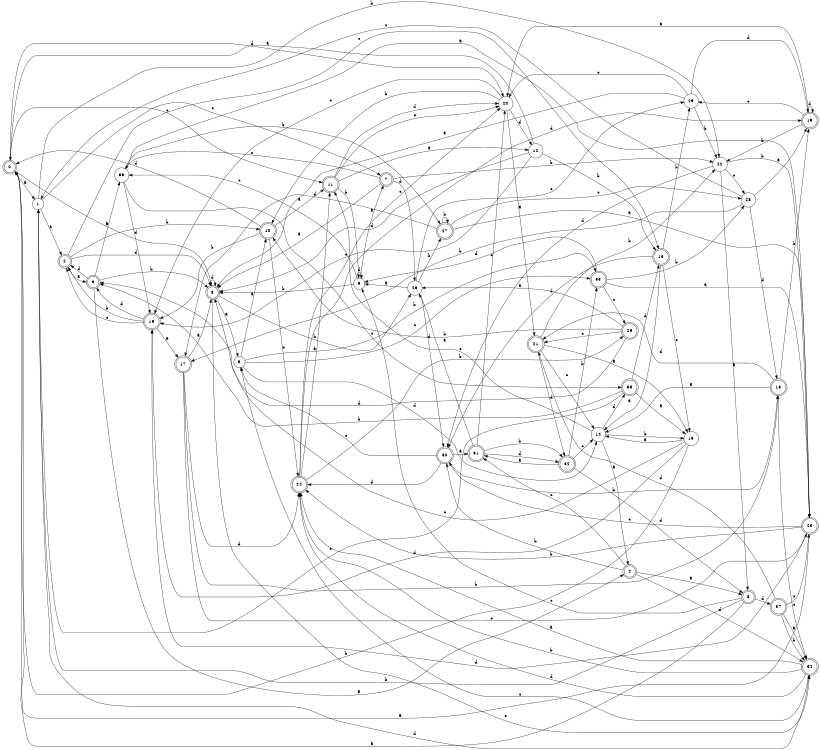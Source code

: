 digraph n31_1 {
__start0 [label="" shape="none"];

rankdir=LR;
size="8,5";

s0 [style="rounded,filled", color="black", fillcolor="white" shape="doublecircle", label="0"];
s1 [style="filled", color="black", fillcolor="white" shape="circle", label="1"];
s2 [style="rounded,filled", color="black", fillcolor="white" shape="doublecircle", label="2"];
s3 [style="rounded,filled", color="black", fillcolor="white" shape="doublecircle", label="3"];
s4 [style="rounded,filled", color="black", fillcolor="white" shape="doublecircle", label="4"];
s5 [style="rounded,filled", color="black", fillcolor="white" shape="doublecircle", label="5"];
s6 [style="filled", color="black", fillcolor="white" shape="circle", label="6"];
s7 [style="rounded,filled", color="black", fillcolor="white" shape="doublecircle", label="7"];
s8 [style="rounded,filled", color="black", fillcolor="white" shape="doublecircle", label="8"];
s9 [style="filled", color="black", fillcolor="white" shape="circle", label="9"];
s10 [style="rounded,filled", color="black", fillcolor="white" shape="doublecircle", label="10"];
s11 [style="rounded,filled", color="black", fillcolor="white" shape="doublecircle", label="11"];
s12 [style="filled", color="black", fillcolor="white" shape="circle", label="12"];
s13 [style="rounded,filled", color="black", fillcolor="white" shape="doublecircle", label="13"];
s14 [style="filled", color="black", fillcolor="white" shape="circle", label="14"];
s15 [style="filled", color="black", fillcolor="white" shape="circle", label="15"];
s16 [style="rounded,filled", color="black", fillcolor="white" shape="doublecircle", label="16"];
s17 [style="rounded,filled", color="black", fillcolor="white" shape="doublecircle", label="17"];
s18 [style="rounded,filled", color="black", fillcolor="white" shape="doublecircle", label="18"];
s19 [style="rounded,filled", color="black", fillcolor="white" shape="doublecircle", label="19"];
s20 [style="filled", color="black", fillcolor="white" shape="circle", label="20"];
s21 [style="rounded,filled", color="black", fillcolor="white" shape="doublecircle", label="21"];
s22 [style="filled", color="black", fillcolor="white" shape="circle", label="22"];
s23 [style="rounded,filled", color="black", fillcolor="white" shape="doublecircle", label="23"];
s24 [style="rounded,filled", color="black", fillcolor="white" shape="doublecircle", label="24"];
s25 [style="rounded,filled", color="black", fillcolor="white" shape="doublecircle", label="25"];
s26 [style="filled", color="black", fillcolor="white" shape="circle", label="26"];
s27 [style="rounded,filled", color="black", fillcolor="white" shape="doublecircle", label="27"];
s28 [style="filled", color="black", fillcolor="white" shape="circle", label="28"];
s29 [style="filled", color="black", fillcolor="white" shape="circle", label="29"];
s30 [style="rounded,filled", color="black", fillcolor="white" shape="doublecircle", label="30"];
s31 [style="rounded,filled", color="black", fillcolor="white" shape="doublecircle", label="31"];
s32 [style="rounded,filled", color="black", fillcolor="white" shape="doublecircle", label="32"];
s33 [style="rounded,filled", color="black", fillcolor="white" shape="doublecircle", label="33"];
s34 [style="rounded,filled", color="black", fillcolor="white" shape="doublecircle", label="34"];
s35 [style="rounded,filled", color="black", fillcolor="white" shape="doublecircle", label="35"];
s36 [style="filled", color="black", fillcolor="white" shape="circle", label="36"];
s37 [style="rounded,filled", color="black", fillcolor="white" shape="doublecircle", label="37"];
s0 -> s1 [label="a"];
s0 -> s8 [label="b"];
s0 -> s11 [label="c"];
s0 -> s20 [label="d"];
s1 -> s2 [label="a"];
s1 -> s22 [label="b"];
s1 -> s7 [label="c"];
s1 -> s34 [label="d"];
s2 -> s3 [label="a"];
s2 -> s10 [label="b"];
s2 -> s13 [label="c"];
s2 -> s8 [label="d"];
s3 -> s4 [label="a"];
s3 -> s8 [label="b"];
s3 -> s36 [label="c"];
s3 -> s2 [label="d"];
s4 -> s5 [label="a"];
s4 -> s30 [label="b"];
s4 -> s31 [label="c"];
s4 -> s34 [label="d"];
s5 -> s0 [label="a"];
s5 -> s1 [label="b"];
s5 -> s6 [label="c"];
s5 -> s37 [label="d"];
s6 -> s7 [label="a"];
s6 -> s8 [label="b"];
s6 -> s36 [label="c"];
s6 -> s6 [label="d"];
s7 -> s8 [label="a"];
s7 -> s22 [label="b"];
s7 -> s36 [label="c"];
s7 -> s26 [label="d"];
s8 -> s9 [label="a"];
s8 -> s26 [label="b"];
s8 -> s34 [label="c"];
s8 -> s8 [label="d"];
s9 -> s10 [label="a"];
s9 -> s33 [label="b"];
s9 -> s33 [label="c"];
s9 -> s14 [label="d"];
s10 -> s11 [label="a"];
s10 -> s16 [label="b"];
s10 -> s24 [label="c"];
s10 -> s0 [label="d"];
s11 -> s12 [label="a"];
s11 -> s6 [label="b"];
s11 -> s20 [label="c"];
s11 -> s20 [label="d"];
s12 -> s0 [label="a"];
s12 -> s13 [label="b"];
s12 -> s16 [label="c"];
s12 -> s8 [label="d"];
s13 -> s14 [label="a"];
s13 -> s29 [label="b"];
s13 -> s15 [label="c"];
s13 -> s30 [label="d"];
s14 -> s4 [label="a"];
s14 -> s15 [label="b"];
s14 -> s11 [label="c"];
s14 -> s35 [label="d"];
s15 -> s14 [label="a"];
s15 -> s0 [label="b"];
s15 -> s8 [label="c"];
s15 -> s16 [label="d"];
s16 -> s17 [label="a"];
s16 -> s2 [label="b"];
s16 -> s2 [label="c"];
s16 -> s3 [label="d"];
s17 -> s8 [label="a"];
s17 -> s18 [label="b"];
s17 -> s23 [label="c"];
s17 -> s24 [label="d"];
s18 -> s14 [label="a"];
s18 -> s19 [label="b"];
s18 -> s34 [label="c"];
s18 -> s21 [label="d"];
s19 -> s20 [label="a"];
s19 -> s22 [label="b"];
s19 -> s29 [label="c"];
s19 -> s19 [label="d"];
s20 -> s21 [label="a"];
s20 -> s10 [label="b"];
s20 -> s16 [label="c"];
s20 -> s12 [label="d"];
s21 -> s15 [label="a"];
s21 -> s22 [label="b"];
s21 -> s14 [label="c"];
s21 -> s32 [label="d"];
s22 -> s5 [label="a"];
s22 -> s23 [label="b"];
s22 -> s28 [label="c"];
s22 -> s30 [label="d"];
s23 -> s0 [label="a"];
s23 -> s24 [label="b"];
s23 -> s30 [label="c"];
s23 -> s16 [label="d"];
s24 -> s11 [label="a"];
s24 -> s25 [label="b"];
s24 -> s20 [label="c"];
s24 -> s19 [label="d"];
s25 -> s26 [label="a"];
s25 -> s10 [label="b"];
s25 -> s21 [label="c"];
s25 -> s3 [label="d"];
s26 -> s6 [label="a"];
s26 -> s27 [label="b"];
s26 -> s29 [label="c"];
s26 -> s30 [label="d"];
s27 -> s23 [label="a"];
s27 -> s27 [label="b"];
s27 -> s28 [label="c"];
s27 -> s17 [label="d"];
s28 -> s19 [label="a"];
s28 -> s17 [label="b"];
s28 -> s1 [label="c"];
s28 -> s18 [label="d"];
s29 -> s8 [label="a"];
s29 -> s22 [label="b"];
s29 -> s20 [label="c"];
s29 -> s19 [label="d"];
s30 -> s31 [label="a"];
s30 -> s18 [label="b"];
s30 -> s9 [label="c"];
s30 -> s24 [label="d"];
s31 -> s26 [label="a"];
s31 -> s32 [label="b"];
s31 -> s20 [label="c"];
s31 -> s32 [label="d"];
s32 -> s31 [label="a"];
s32 -> s33 [label="b"];
s32 -> s14 [label="c"];
s32 -> s5 [label="d"];
s33 -> s23 [label="a"];
s33 -> s28 [label="b"];
s33 -> s25 [label="c"];
s33 -> s6 [label="d"];
s34 -> s24 [label="a"];
s34 -> s24 [label="b"];
s34 -> s9 [label="c"];
s34 -> s24 [label="d"];
s35 -> s15 [label="a"];
s35 -> s3 [label="b"];
s35 -> s1 [label="c"];
s35 -> s13 [label="d"];
s36 -> s23 [label="a"];
s36 -> s27 [label="b"];
s36 -> s35 [label="c"];
s36 -> s16 [label="d"];
s37 -> s34 [label="a"];
s37 -> s34 [label="b"];
s37 -> s23 [label="c"];
s37 -> s21 [label="d"];

}